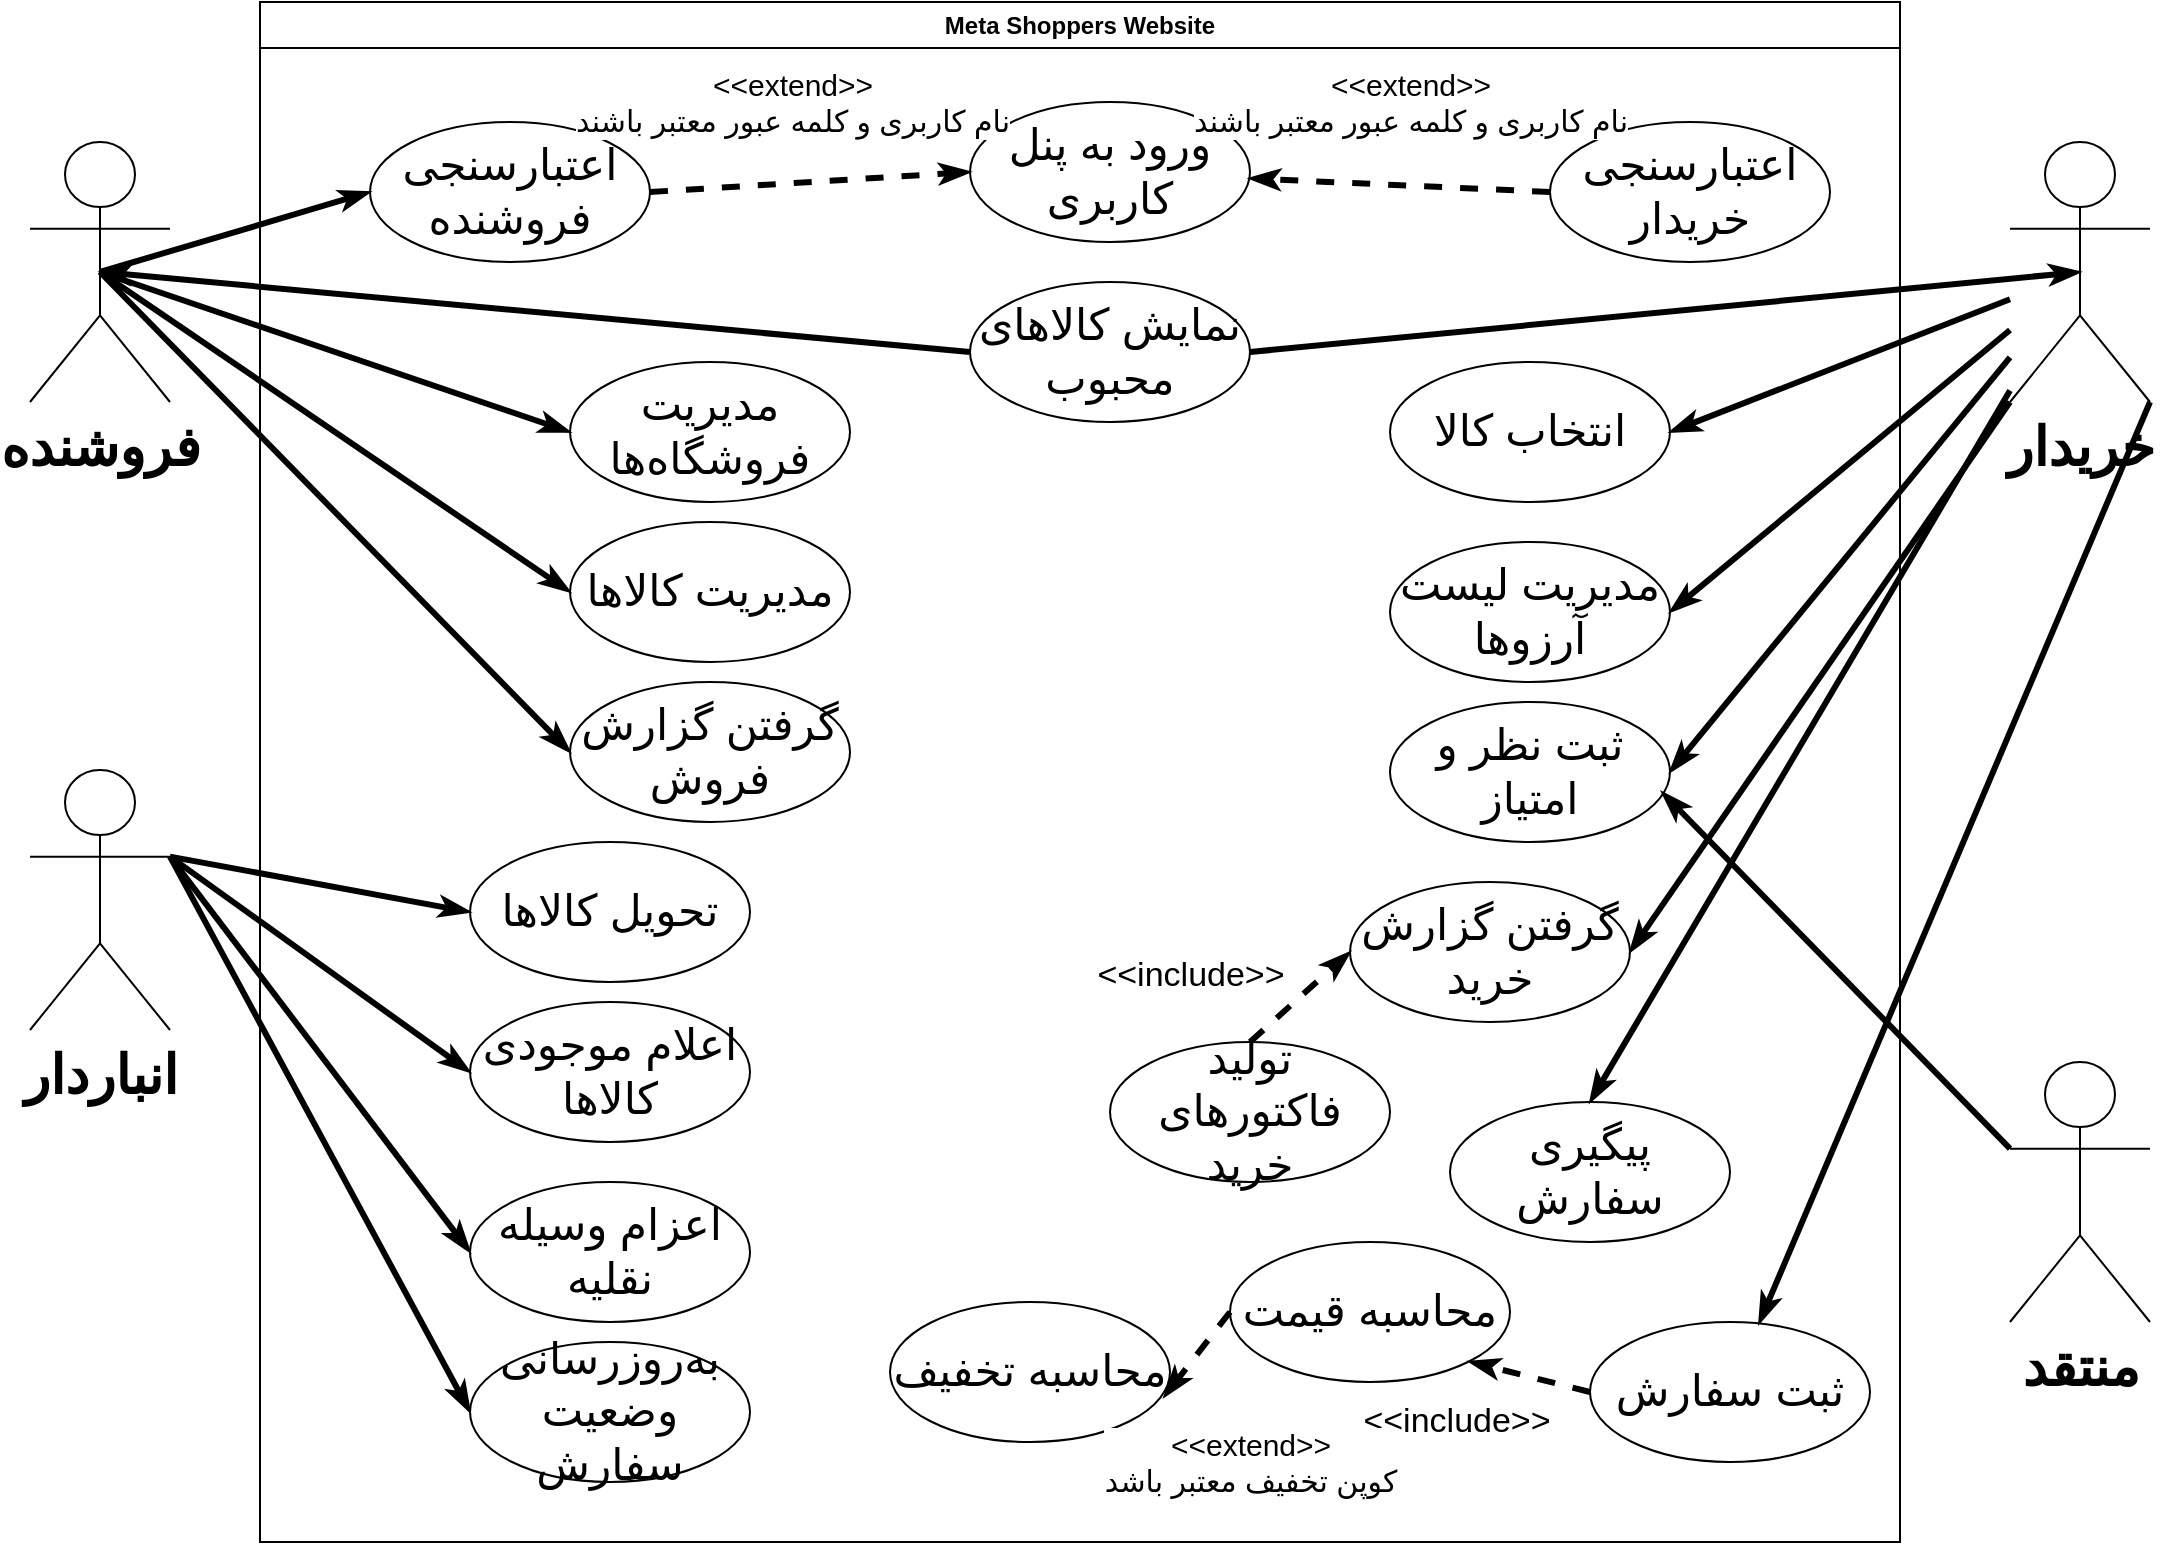 <mxfile version="24.4.0" type="device">
  <diagram id="XOVdtWOX3nKb8uHVq4pv" name="Page-1">
    <mxGraphModel dx="1615" dy="815" grid="1" gridSize="10" guides="1" tooltips="1" connect="1" arrows="1" fold="1" page="1" pageScale="1" pageWidth="1169" pageHeight="827" math="0" shadow="0">
      <root>
        <mxCell id="0" />
        <mxCell id="1" parent="0" />
        <mxCell id="9Tof4OVuHzAgOCZRV1dA-1" value="Meta Shoppers Website" style="swimlane;whiteSpace=wrap;html=1;" parent="1" vertex="1">
          <mxGeometry x="175" y="30" width="820" height="770" as="geometry" />
        </mxCell>
        <mxCell id="sPbOnHb9XtvcjBcLCdyi-3" value="اعتبارسنجی فروشنده" style="ellipse;whiteSpace=wrap;html=1;fontSize=22;" vertex="1" parent="9Tof4OVuHzAgOCZRV1dA-1">
          <mxGeometry x="55" y="60" width="140" height="70" as="geometry" />
        </mxCell>
        <mxCell id="sPbOnHb9XtvcjBcLCdyi-5" value="ورود به پنل کاربری" style="ellipse;whiteSpace=wrap;html=1;fontSize=22;" vertex="1" parent="9Tof4OVuHzAgOCZRV1dA-1">
          <mxGeometry x="355" y="50" width="140" height="70" as="geometry" />
        </mxCell>
        <mxCell id="sPbOnHb9XtvcjBcLCdyi-6" value="مدیریت فروشگاه‌ها" style="ellipse;whiteSpace=wrap;html=1;fontSize=22;" vertex="1" parent="9Tof4OVuHzAgOCZRV1dA-1">
          <mxGeometry x="155" y="180" width="140" height="70" as="geometry" />
        </mxCell>
        <mxCell id="sPbOnHb9XtvcjBcLCdyi-7" value="مدیریت کالاها" style="ellipse;whiteSpace=wrap;html=1;fontSize=22;" vertex="1" parent="9Tof4OVuHzAgOCZRV1dA-1">
          <mxGeometry x="155" y="260" width="140" height="70" as="geometry" />
        </mxCell>
        <mxCell id="sPbOnHb9XtvcjBcLCdyi-8" value="اعتبارسنجی خریدار" style="ellipse;whiteSpace=wrap;html=1;fontSize=22;" vertex="1" parent="9Tof4OVuHzAgOCZRV1dA-1">
          <mxGeometry x="645" y="60" width="140" height="70" as="geometry" />
        </mxCell>
        <mxCell id="sPbOnHb9XtvcjBcLCdyi-9" value="انتخاب کالا" style="ellipse;whiteSpace=wrap;html=1;fontSize=22;" vertex="1" parent="9Tof4OVuHzAgOCZRV1dA-1">
          <mxGeometry x="565" y="180" width="140" height="70" as="geometry" />
        </mxCell>
        <mxCell id="sPbOnHb9XtvcjBcLCdyi-10" value="مدیریت لیست آرزوها" style="ellipse;whiteSpace=wrap;html=1;fontSize=22;" vertex="1" parent="9Tof4OVuHzAgOCZRV1dA-1">
          <mxGeometry x="565" y="270" width="140" height="70" as="geometry" />
        </mxCell>
        <mxCell id="sPbOnHb9XtvcjBcLCdyi-11" value="ثبت نظر و امتیاز" style="ellipse;whiteSpace=wrap;html=1;fontSize=22;" vertex="1" parent="9Tof4OVuHzAgOCZRV1dA-1">
          <mxGeometry x="565" y="350" width="140" height="70" as="geometry" />
        </mxCell>
        <mxCell id="sPbOnHb9XtvcjBcLCdyi-12" value="گرفتن گزارش خرید" style="ellipse;whiteSpace=wrap;html=1;fontSize=22;" vertex="1" parent="9Tof4OVuHzAgOCZRV1dA-1">
          <mxGeometry x="545" y="440" width="140" height="70" as="geometry" />
        </mxCell>
        <mxCell id="sPbOnHb9XtvcjBcLCdyi-13" value="تولید فاکتورهای خرید" style="ellipse;whiteSpace=wrap;html=1;fontSize=22;" vertex="1" parent="9Tof4OVuHzAgOCZRV1dA-1">
          <mxGeometry x="425" y="520" width="140" height="70" as="geometry" />
        </mxCell>
        <mxCell id="sPbOnHb9XtvcjBcLCdyi-17" value="پیگیری سفارش" style="ellipse;whiteSpace=wrap;html=1;fontSize=22;" vertex="1" parent="9Tof4OVuHzAgOCZRV1dA-1">
          <mxGeometry x="595" y="550" width="140" height="70" as="geometry" />
        </mxCell>
        <mxCell id="sPbOnHb9XtvcjBcLCdyi-21" value="" style="endArrow=classicThin;html=1;rounded=0;exitX=1;exitY=0.5;exitDx=0;exitDy=0;entryX=0;entryY=0.5;entryDx=0;entryDy=0;endFill=1;strokeWidth=3;dashed=1;" edge="1" parent="9Tof4OVuHzAgOCZRV1dA-1" source="sPbOnHb9XtvcjBcLCdyi-3" target="sPbOnHb9XtvcjBcLCdyi-5">
          <mxGeometry width="50" height="50" relative="1" as="geometry">
            <mxPoint x="-70" y="125" as="sourcePoint" />
            <mxPoint x="65" y="105" as="targetPoint" />
          </mxGeometry>
        </mxCell>
        <mxCell id="sPbOnHb9XtvcjBcLCdyi-23" value="&amp;lt;&amp;lt;extend&amp;gt;&amp;gt;&lt;div style=&quot;font-size: 15px;&quot;&gt;نام کاربری و کلمه عبور معتبر باشند&lt;/div&gt;" style="edgeLabel;html=1;align=center;verticalAlign=middle;resizable=0;points=[];fontSize=15;" vertex="1" connectable="0" parent="sPbOnHb9XtvcjBcLCdyi-21">
          <mxGeometry x="0.267" relative="1" as="geometry">
            <mxPoint x="-31" y="-39" as="offset" />
          </mxGeometry>
        </mxCell>
        <mxCell id="sPbOnHb9XtvcjBcLCdyi-24" value="" style="endArrow=classicThin;html=1;rounded=0;exitX=0;exitY=0.5;exitDx=0;exitDy=0;endFill=1;strokeWidth=3;dashed=1;" edge="1" parent="9Tof4OVuHzAgOCZRV1dA-1" source="sPbOnHb9XtvcjBcLCdyi-8" target="sPbOnHb9XtvcjBcLCdyi-5">
          <mxGeometry width="50" height="50" relative="1" as="geometry">
            <mxPoint x="205" y="105" as="sourcePoint" />
            <mxPoint x="495" y="90" as="targetPoint" />
          </mxGeometry>
        </mxCell>
        <mxCell id="sPbOnHb9XtvcjBcLCdyi-25" value="&amp;lt;&amp;lt;extend&amp;gt;&amp;gt;&lt;div style=&quot;font-size: 15px;&quot;&gt;نام کاربری و کلمه عبور معتبر باشند&lt;/div&gt;" style="edgeLabel;html=1;align=center;verticalAlign=middle;resizable=0;points=[];fontSize=15;" vertex="1" connectable="0" parent="sPbOnHb9XtvcjBcLCdyi-24">
          <mxGeometry x="0.267" relative="1" as="geometry">
            <mxPoint x="25" y="-41" as="offset" />
          </mxGeometry>
        </mxCell>
        <mxCell id="sPbOnHb9XtvcjBcLCdyi-27" value="گرفتن گزارش فروش" style="ellipse;whiteSpace=wrap;html=1;fontSize=22;" vertex="1" parent="9Tof4OVuHzAgOCZRV1dA-1">
          <mxGeometry x="155" y="340" width="140" height="70" as="geometry" />
        </mxCell>
        <mxCell id="sPbOnHb9XtvcjBcLCdyi-31" value="نمایش کالاهای محبوب" style="ellipse;whiteSpace=wrap;html=1;fontSize=22;" vertex="1" parent="9Tof4OVuHzAgOCZRV1dA-1">
          <mxGeometry x="355" y="140" width="140" height="70" as="geometry" />
        </mxCell>
        <mxCell id="sPbOnHb9XtvcjBcLCdyi-41" value="محاسبه قیمت" style="ellipse;whiteSpace=wrap;html=1;fontSize=22;" vertex="1" parent="9Tof4OVuHzAgOCZRV1dA-1">
          <mxGeometry x="485" y="620" width="140" height="70" as="geometry" />
        </mxCell>
        <mxCell id="sPbOnHb9XtvcjBcLCdyi-42" value="" style="endArrow=classicThin;html=1;rounded=0;exitX=0.5;exitY=0;exitDx=0;exitDy=0;entryX=0;entryY=0.5;entryDx=0;entryDy=0;endFill=1;strokeWidth=3;dashed=1;" edge="1" parent="9Tof4OVuHzAgOCZRV1dA-1" source="sPbOnHb9XtvcjBcLCdyi-13" target="sPbOnHb9XtvcjBcLCdyi-12">
          <mxGeometry width="50" height="50" relative="1" as="geometry">
            <mxPoint x="-70" y="125" as="sourcePoint" />
            <mxPoint x="115" y="385" as="targetPoint" />
          </mxGeometry>
        </mxCell>
        <mxCell id="sPbOnHb9XtvcjBcLCdyi-43" value="&amp;lt;&amp;lt;include&amp;gt;&amp;gt;" style="edgeLabel;html=1;align=center;verticalAlign=middle;resizable=0;points=[];fontSize=17;" vertex="1" connectable="0" parent="sPbOnHb9XtvcjBcLCdyi-42">
          <mxGeometry x="0.457" y="-4" relative="1" as="geometry">
            <mxPoint x="-69" y="-3" as="offset" />
          </mxGeometry>
        </mxCell>
        <mxCell id="sPbOnHb9XtvcjBcLCdyi-16" value="ثبت سفارش" style="ellipse;whiteSpace=wrap;html=1;fontSize=22;" vertex="1" parent="9Tof4OVuHzAgOCZRV1dA-1">
          <mxGeometry x="665" y="660" width="140" height="70" as="geometry" />
        </mxCell>
        <mxCell id="sPbOnHb9XtvcjBcLCdyi-51" value="" style="endArrow=classicThin;html=1;rounded=0;exitX=0;exitY=0.5;exitDx=0;exitDy=0;entryX=1;entryY=1;entryDx=0;entryDy=0;endFill=1;strokeWidth=3;dashed=1;" edge="1" parent="9Tof4OVuHzAgOCZRV1dA-1" source="sPbOnHb9XtvcjBcLCdyi-16" target="sPbOnHb9XtvcjBcLCdyi-41">
          <mxGeometry width="50" height="50" relative="1" as="geometry">
            <mxPoint x="505" y="540" as="sourcePoint" />
            <mxPoint x="555" y="485" as="targetPoint" />
          </mxGeometry>
        </mxCell>
        <mxCell id="sPbOnHb9XtvcjBcLCdyi-52" value="&amp;lt;&amp;lt;include&amp;gt;&amp;gt;" style="edgeLabel;html=1;align=center;verticalAlign=middle;resizable=0;points=[];fontSize=17;" vertex="1" connectable="0" parent="sPbOnHb9XtvcjBcLCdyi-51">
          <mxGeometry x="0.457" y="-4" relative="1" as="geometry">
            <mxPoint x="-24" y="30" as="offset" />
          </mxGeometry>
        </mxCell>
        <mxCell id="sPbOnHb9XtvcjBcLCdyi-53" value="محاسبه تخفیف" style="ellipse;whiteSpace=wrap;html=1;fontSize=22;" vertex="1" parent="9Tof4OVuHzAgOCZRV1dA-1">
          <mxGeometry x="315" y="650" width="140" height="70" as="geometry" />
        </mxCell>
        <mxCell id="sPbOnHb9XtvcjBcLCdyi-54" value="" style="endArrow=classicThin;html=1;rounded=0;exitX=0;exitY=0.5;exitDx=0;exitDy=0;endFill=1;strokeWidth=3;dashed=1;entryX=0.979;entryY=0.677;entryDx=0;entryDy=0;entryPerimeter=0;" edge="1" parent="9Tof4OVuHzAgOCZRV1dA-1" source="sPbOnHb9XtvcjBcLCdyi-41" target="sPbOnHb9XtvcjBcLCdyi-53">
          <mxGeometry width="50" height="50" relative="1" as="geometry">
            <mxPoint x="425" y="550" as="sourcePoint" />
            <mxPoint x="275" y="543" as="targetPoint" />
          </mxGeometry>
        </mxCell>
        <mxCell id="sPbOnHb9XtvcjBcLCdyi-55" value="&amp;lt;&amp;lt;extend&amp;gt;&amp;gt;&lt;div style=&quot;font-size: 15px;&quot;&gt;کوپن تخفیف معتبر باشد&lt;/div&gt;" style="edgeLabel;html=1;align=center;verticalAlign=middle;resizable=0;points=[];fontSize=15;" vertex="1" connectable="0" parent="sPbOnHb9XtvcjBcLCdyi-54">
          <mxGeometry x="0.267" relative="1" as="geometry">
            <mxPoint x="31" y="48" as="offset" />
          </mxGeometry>
        </mxCell>
        <mxCell id="sPbOnHb9XtvcjBcLCdyi-61" value="تحویل کالاها" style="ellipse;whiteSpace=wrap;html=1;fontSize=22;" vertex="1" parent="9Tof4OVuHzAgOCZRV1dA-1">
          <mxGeometry x="105" y="420" width="140" height="70" as="geometry" />
        </mxCell>
        <mxCell id="sPbOnHb9XtvcjBcLCdyi-63" value="اعلام موجودی کالاها" style="ellipse;whiteSpace=wrap;html=1;fontSize=22;" vertex="1" parent="9Tof4OVuHzAgOCZRV1dA-1">
          <mxGeometry x="105" y="500" width="140" height="70" as="geometry" />
        </mxCell>
        <mxCell id="sPbOnHb9XtvcjBcLCdyi-65" value="اعزام وسیله نقلیه" style="ellipse;whiteSpace=wrap;html=1;fontSize=22;" vertex="1" parent="9Tof4OVuHzAgOCZRV1dA-1">
          <mxGeometry x="105" y="590" width="140" height="70" as="geometry" />
        </mxCell>
        <mxCell id="sPbOnHb9XtvcjBcLCdyi-67" value="به‌روزرسانی وضعیت سفارش" style="ellipse;whiteSpace=wrap;html=1;fontSize=22;" vertex="1" parent="9Tof4OVuHzAgOCZRV1dA-1">
          <mxGeometry x="105" y="670" width="140" height="70" as="geometry" />
        </mxCell>
        <mxCell id="sPbOnHb9XtvcjBcLCdyi-1" value="فروشنده" style="shape=umlActor;verticalLabelPosition=bottom;verticalAlign=top;html=1;outlineConnect=0;fontSize=27;fontStyle=1" vertex="1" parent="1">
          <mxGeometry x="60" y="100" width="70" height="130" as="geometry" />
        </mxCell>
        <mxCell id="sPbOnHb9XtvcjBcLCdyi-2" value="خریدار" style="shape=umlActor;verticalLabelPosition=bottom;verticalAlign=top;html=1;outlineConnect=0;fontSize=27;fontStyle=1" vertex="1" parent="1">
          <mxGeometry x="1050" y="100" width="70" height="130" as="geometry" />
        </mxCell>
        <mxCell id="sPbOnHb9XtvcjBcLCdyi-18" value="" style="endArrow=classicThin;html=1;rounded=0;exitX=0.5;exitY=0.5;exitDx=0;exitDy=0;exitPerimeter=0;entryX=0;entryY=0.5;entryDx=0;entryDy=0;endFill=1;strokeWidth=3;" edge="1" parent="1" source="sPbOnHb9XtvcjBcLCdyi-1" target="sPbOnHb9XtvcjBcLCdyi-3">
          <mxGeometry width="50" height="50" relative="1" as="geometry">
            <mxPoint x="80" y="380" as="sourcePoint" />
            <mxPoint x="130" y="330" as="targetPoint" />
          </mxGeometry>
        </mxCell>
        <mxCell id="sPbOnHb9XtvcjBcLCdyi-28" value="" style="endArrow=classicThin;html=1;rounded=0;exitX=0.5;exitY=0.5;exitDx=0;exitDy=0;exitPerimeter=0;entryX=0;entryY=0.5;entryDx=0;entryDy=0;endFill=1;strokeWidth=3;" edge="1" parent="1" source="sPbOnHb9XtvcjBcLCdyi-1" target="sPbOnHb9XtvcjBcLCdyi-6">
          <mxGeometry width="50" height="50" relative="1" as="geometry">
            <mxPoint x="105" y="175" as="sourcePoint" />
            <mxPoint x="240" y="155" as="targetPoint" />
          </mxGeometry>
        </mxCell>
        <mxCell id="sPbOnHb9XtvcjBcLCdyi-29" value="" style="endArrow=classicThin;html=1;rounded=0;exitX=0.5;exitY=0.5;exitDx=0;exitDy=0;exitPerimeter=0;entryX=0;entryY=0.5;entryDx=0;entryDy=0;endFill=1;strokeWidth=3;" edge="1" parent="1" source="sPbOnHb9XtvcjBcLCdyi-1" target="sPbOnHb9XtvcjBcLCdyi-7">
          <mxGeometry width="50" height="50" relative="1" as="geometry">
            <mxPoint x="105" y="175" as="sourcePoint" />
            <mxPoint x="290" y="275" as="targetPoint" />
          </mxGeometry>
        </mxCell>
        <mxCell id="sPbOnHb9XtvcjBcLCdyi-30" value="" style="endArrow=classicThin;html=1;rounded=0;exitX=0.5;exitY=0.5;exitDx=0;exitDy=0;exitPerimeter=0;entryX=0;entryY=0.5;entryDx=0;entryDy=0;endFill=1;strokeWidth=3;" edge="1" parent="1" source="sPbOnHb9XtvcjBcLCdyi-1" target="sPbOnHb9XtvcjBcLCdyi-27">
          <mxGeometry width="50" height="50" relative="1" as="geometry">
            <mxPoint x="105" y="175" as="sourcePoint" />
            <mxPoint x="290" y="355" as="targetPoint" />
          </mxGeometry>
        </mxCell>
        <mxCell id="sPbOnHb9XtvcjBcLCdyi-33" value="" style="endArrow=classicThin;html=1;rounded=0;exitX=0;exitY=0.5;exitDx=0;exitDy=0;entryX=0.5;entryY=0.5;entryDx=0;entryDy=0;endFill=1;strokeWidth=3;entryPerimeter=0;" edge="1" parent="1" source="sPbOnHb9XtvcjBcLCdyi-31" target="sPbOnHb9XtvcjBcLCdyi-1">
          <mxGeometry width="50" height="50" relative="1" as="geometry">
            <mxPoint x="105" y="175" as="sourcePoint" />
            <mxPoint x="290" y="275" as="targetPoint" />
          </mxGeometry>
        </mxCell>
        <mxCell id="sPbOnHb9XtvcjBcLCdyi-34" value="" style="endArrow=classicThin;html=1;rounded=0;exitX=1;exitY=0.5;exitDx=0;exitDy=0;entryX=0.5;entryY=0.5;entryDx=0;entryDy=0;endFill=1;strokeWidth=3;entryPerimeter=0;" edge="1" parent="1" source="sPbOnHb9XtvcjBcLCdyi-31" target="sPbOnHb9XtvcjBcLCdyi-2">
          <mxGeometry width="50" height="50" relative="1" as="geometry">
            <mxPoint x="540" y="235" as="sourcePoint" />
            <mxPoint x="105" y="175" as="targetPoint" />
          </mxGeometry>
        </mxCell>
        <mxCell id="sPbOnHb9XtvcjBcLCdyi-44" value="" style="endArrow=classicThin;html=1;rounded=0;entryX=1;entryY=0.5;entryDx=0;entryDy=0;endFill=1;strokeWidth=3;" edge="1" parent="1" source="sPbOnHb9XtvcjBcLCdyi-2" target="sPbOnHb9XtvcjBcLCdyi-9">
          <mxGeometry width="50" height="50" relative="1" as="geometry">
            <mxPoint x="105" y="175" as="sourcePoint" />
            <mxPoint x="290" y="275" as="targetPoint" />
          </mxGeometry>
        </mxCell>
        <mxCell id="sPbOnHb9XtvcjBcLCdyi-45" value="" style="endArrow=classicThin;html=1;rounded=0;entryX=1;entryY=0.5;entryDx=0;entryDy=0;endFill=1;strokeWidth=3;" edge="1" parent="1" source="sPbOnHb9XtvcjBcLCdyi-2" target="sPbOnHb9XtvcjBcLCdyi-10">
          <mxGeometry width="50" height="50" relative="1" as="geometry">
            <mxPoint x="1060" y="192" as="sourcePoint" />
            <mxPoint x="890" y="275" as="targetPoint" />
          </mxGeometry>
        </mxCell>
        <mxCell id="sPbOnHb9XtvcjBcLCdyi-46" value="" style="endArrow=classicThin;html=1;rounded=0;entryX=1;entryY=0.5;entryDx=0;entryDy=0;endFill=1;strokeWidth=3;" edge="1" parent="1" source="sPbOnHb9XtvcjBcLCdyi-2" target="sPbOnHb9XtvcjBcLCdyi-11">
          <mxGeometry width="50" height="50" relative="1" as="geometry">
            <mxPoint x="1050" y="200" as="sourcePoint" />
            <mxPoint x="890" y="365" as="targetPoint" />
          </mxGeometry>
        </mxCell>
        <mxCell id="sPbOnHb9XtvcjBcLCdyi-47" value="" style="endArrow=classicThin;html=1;rounded=0;entryX=1;entryY=0.5;entryDx=0;entryDy=0;endFill=1;strokeWidth=3;exitX=0;exitY=1;exitDx=0;exitDy=0;exitPerimeter=0;" edge="1" parent="1" source="sPbOnHb9XtvcjBcLCdyi-2" target="sPbOnHb9XtvcjBcLCdyi-12">
          <mxGeometry width="50" height="50" relative="1" as="geometry">
            <mxPoint x="1050" y="200" as="sourcePoint" />
            <mxPoint x="890" y="459" as="targetPoint" />
          </mxGeometry>
        </mxCell>
        <mxCell id="sPbOnHb9XtvcjBcLCdyi-48" value="" style="endArrow=classicThin;html=1;rounded=0;endFill=1;strokeWidth=3;exitX=1;exitY=1;exitDx=0;exitDy=0;exitPerimeter=0;" edge="1" parent="1" source="sPbOnHb9XtvcjBcLCdyi-2" target="sPbOnHb9XtvcjBcLCdyi-16">
          <mxGeometry width="50" height="50" relative="1" as="geometry">
            <mxPoint x="1060" y="240" as="sourcePoint" />
            <mxPoint x="890" y="545" as="targetPoint" />
          </mxGeometry>
        </mxCell>
        <mxCell id="sPbOnHb9XtvcjBcLCdyi-49" value="" style="endArrow=classicThin;html=1;rounded=0;endFill=1;strokeWidth=3;entryX=0.5;entryY=0;entryDx=0;entryDy=0;" edge="1" parent="1" source="sPbOnHb9XtvcjBcLCdyi-2" target="sPbOnHb9XtvcjBcLCdyi-17">
          <mxGeometry width="50" height="50" relative="1" as="geometry">
            <mxPoint x="1130" y="240" as="sourcePoint" />
            <mxPoint x="775" y="702" as="targetPoint" />
          </mxGeometry>
        </mxCell>
        <mxCell id="sPbOnHb9XtvcjBcLCdyi-56" value="منتقد" style="shape=umlActor;verticalLabelPosition=bottom;verticalAlign=top;html=1;outlineConnect=0;fontSize=27;fontStyle=1" vertex="1" parent="1">
          <mxGeometry x="1050" y="560" width="70" height="130" as="geometry" />
        </mxCell>
        <mxCell id="sPbOnHb9XtvcjBcLCdyi-57" value="" style="endArrow=classicThin;html=1;rounded=0;entryX=0.971;entryY=0.643;entryDx=0;entryDy=0;endFill=1;strokeWidth=3;exitX=0;exitY=0.333;exitDx=0;exitDy=0;exitPerimeter=0;entryPerimeter=0;" edge="1" parent="1" source="sPbOnHb9XtvcjBcLCdyi-56" target="sPbOnHb9XtvcjBcLCdyi-11">
          <mxGeometry width="50" height="50" relative="1" as="geometry">
            <mxPoint x="1060" y="221" as="sourcePoint" />
            <mxPoint x="890" y="445" as="targetPoint" />
          </mxGeometry>
        </mxCell>
        <mxCell id="sPbOnHb9XtvcjBcLCdyi-58" value="انباردار" style="shape=umlActor;verticalLabelPosition=bottom;verticalAlign=top;html=1;outlineConnect=0;fontSize=27;fontStyle=1" vertex="1" parent="1">
          <mxGeometry x="60" y="414" width="70" height="130" as="geometry" />
        </mxCell>
        <mxCell id="sPbOnHb9XtvcjBcLCdyi-62" value="" style="endArrow=classicThin;html=1;rounded=0;exitX=1;exitY=0.333;exitDx=0;exitDy=0;exitPerimeter=0;entryX=0;entryY=0.5;entryDx=0;entryDy=0;endFill=1;strokeWidth=3;" edge="1" parent="1" source="sPbOnHb9XtvcjBcLCdyi-58" target="sPbOnHb9XtvcjBcLCdyi-61">
          <mxGeometry width="50" height="50" relative="1" as="geometry">
            <mxPoint x="105" y="175" as="sourcePoint" />
            <mxPoint x="290" y="435" as="targetPoint" />
          </mxGeometry>
        </mxCell>
        <mxCell id="sPbOnHb9XtvcjBcLCdyi-64" value="" style="endArrow=classicThin;html=1;rounded=0;exitX=1;exitY=0.333;exitDx=0;exitDy=0;exitPerimeter=0;entryX=0;entryY=0.5;entryDx=0;entryDy=0;endFill=1;strokeWidth=3;" edge="1" parent="1" source="sPbOnHb9XtvcjBcLCdyi-58" target="sPbOnHb9XtvcjBcLCdyi-63">
          <mxGeometry width="50" height="50" relative="1" as="geometry">
            <mxPoint x="140" y="467" as="sourcePoint" />
            <mxPoint x="290" y="545" as="targetPoint" />
          </mxGeometry>
        </mxCell>
        <mxCell id="sPbOnHb9XtvcjBcLCdyi-66" value="" style="endArrow=classicThin;html=1;rounded=0;exitX=1;exitY=0.333;exitDx=0;exitDy=0;exitPerimeter=0;entryX=0;entryY=0.5;entryDx=0;entryDy=0;endFill=1;strokeWidth=3;" edge="1" parent="1" source="sPbOnHb9XtvcjBcLCdyi-58" target="sPbOnHb9XtvcjBcLCdyi-65">
          <mxGeometry width="50" height="50" relative="1" as="geometry">
            <mxPoint x="140" y="467" as="sourcePoint" />
            <mxPoint x="290" y="625" as="targetPoint" />
          </mxGeometry>
        </mxCell>
        <mxCell id="sPbOnHb9XtvcjBcLCdyi-68" value="" style="endArrow=classicThin;html=1;rounded=0;exitX=1;exitY=0.333;exitDx=0;exitDy=0;exitPerimeter=0;entryX=0;entryY=0.5;entryDx=0;entryDy=0;endFill=1;strokeWidth=3;" edge="1" parent="1" source="sPbOnHb9XtvcjBcLCdyi-58" target="sPbOnHb9XtvcjBcLCdyi-67">
          <mxGeometry width="50" height="50" relative="1" as="geometry">
            <mxPoint x="140" y="467" as="sourcePoint" />
            <mxPoint x="290" y="685" as="targetPoint" />
          </mxGeometry>
        </mxCell>
      </root>
    </mxGraphModel>
  </diagram>
</mxfile>
